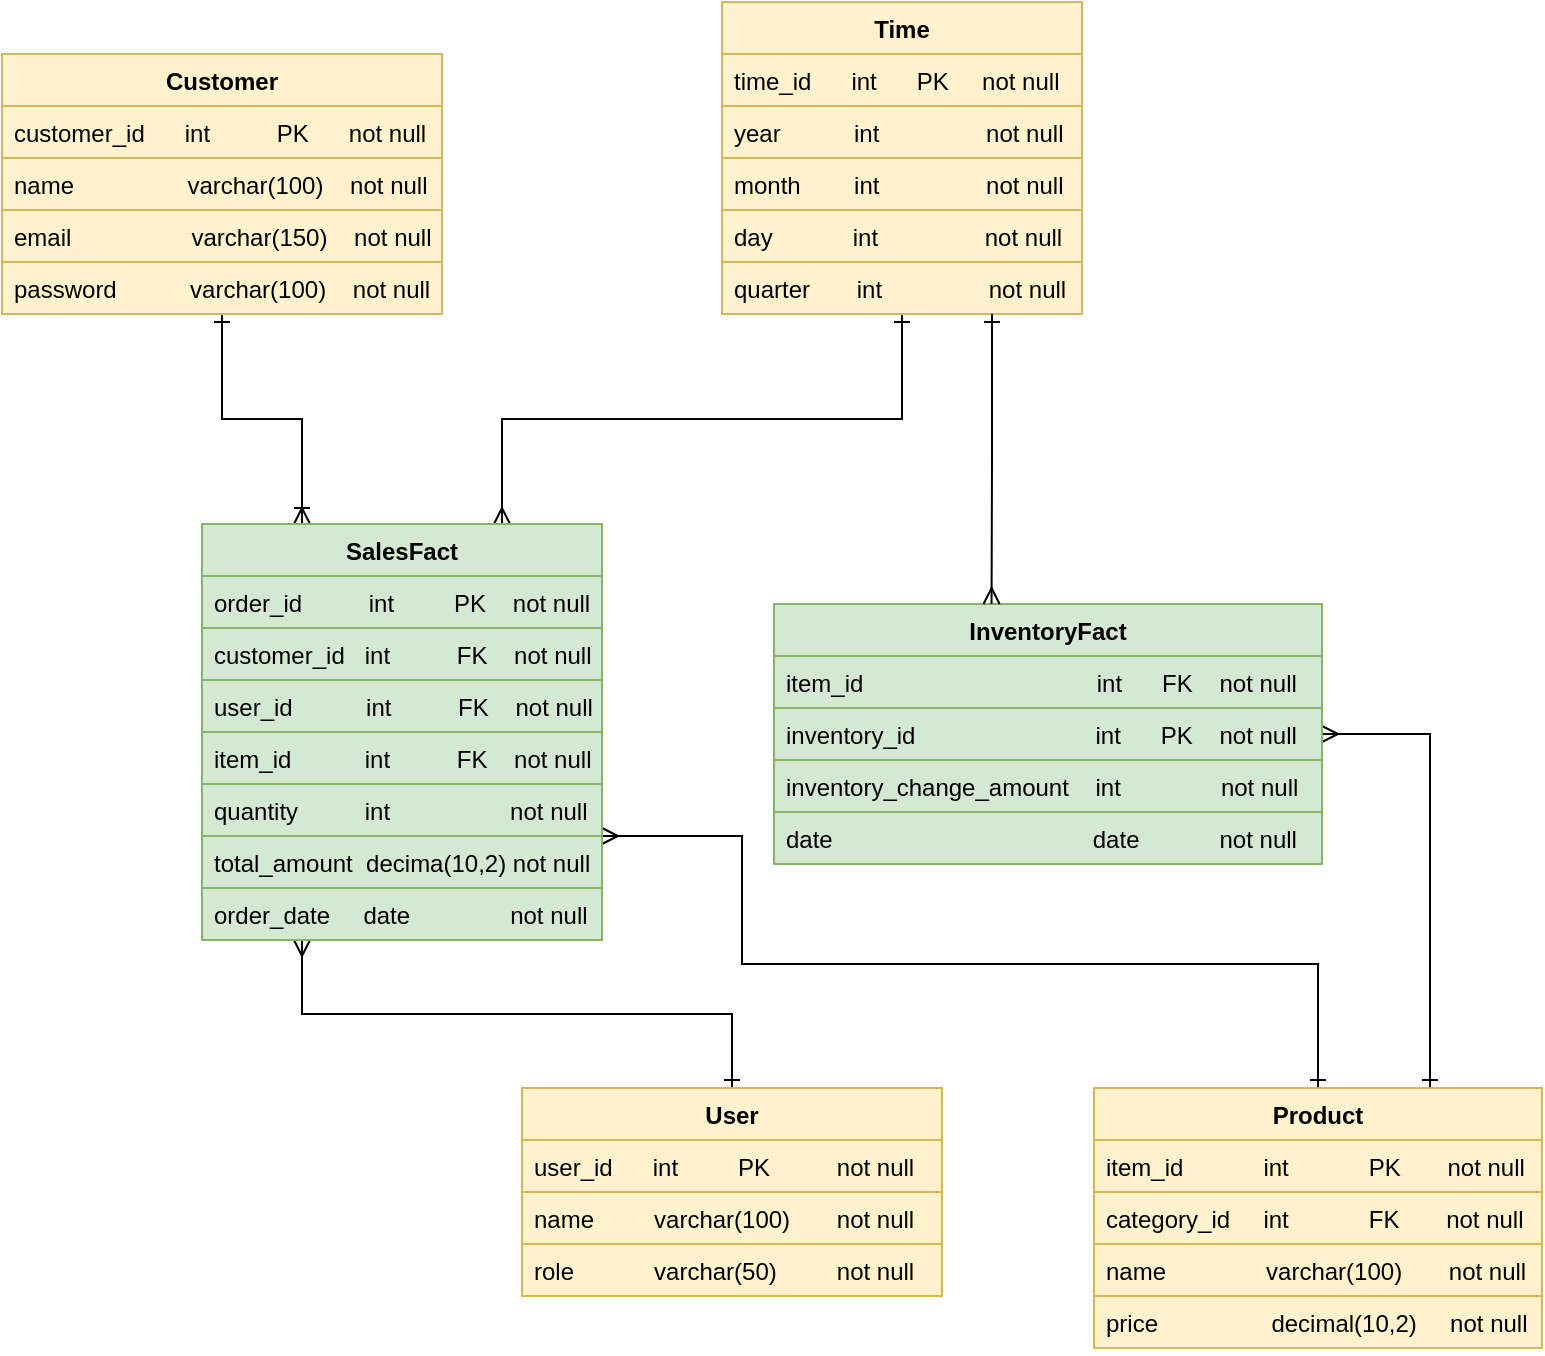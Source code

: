 <mxfile version="24.8.8">
  <diagram name="Страница-1" id="knuscdD0No3bj2cADmz1">
    <mxGraphModel dx="1084" dy="1238" grid="1" gridSize="10" guides="1" tooltips="1" connect="1" arrows="1" fold="1" page="1" pageScale="1" pageWidth="827" pageHeight="1169" math="0" shadow="0">
      <root>
        <mxCell id="0" />
        <mxCell id="1" parent="0" />
        <mxCell id="UH1XhveD88pA8ASzbK9S-45" style="edgeStyle=orthogonalEdgeStyle;rounded=0;orthogonalLoop=1;jettySize=auto;html=1;entryX=0.25;entryY=0;entryDx=0;entryDy=0;startArrow=ERone;startFill=0;endArrow=ERoneToMany;endFill=0;" edge="1" parent="1" source="UH1XhveD88pA8ASzbK9S-8" target="UH1XhveD88pA8ASzbK9S-32">
          <mxGeometry relative="1" as="geometry" />
        </mxCell>
        <mxCell id="UH1XhveD88pA8ASzbK9S-8" value="Customer" style="swimlane;fontStyle=1;align=center;verticalAlign=top;childLayout=stackLayout;horizontal=1;startSize=26;horizontalStack=0;resizeParent=1;resizeParentMax=0;resizeLast=0;collapsible=1;marginBottom=0;whiteSpace=wrap;html=1;fillColor=#fff2cc;strokeColor=#d6b656;" vertex="1" parent="1">
          <mxGeometry x="30" y="85" width="220" height="130" as="geometry" />
        </mxCell>
        <mxCell id="UH1XhveD88pA8ASzbK9S-9" value="customer_id&amp;nbsp; &amp;nbsp; &amp;nbsp; int&amp;nbsp; &amp;nbsp; &amp;nbsp; &amp;nbsp; &amp;nbsp; PK&amp;nbsp; &amp;nbsp; &amp;nbsp; not null" style="text;strokeColor=#d6b656;fillColor=#fff2cc;align=left;verticalAlign=top;spacingLeft=4;spacingRight=4;overflow=hidden;rotatable=0;points=[[0,0.5],[1,0.5]];portConstraint=eastwest;whiteSpace=wrap;html=1;" vertex="1" parent="UH1XhveD88pA8ASzbK9S-8">
          <mxGeometry y="26" width="220" height="26" as="geometry" />
        </mxCell>
        <mxCell id="UH1XhveD88pA8ASzbK9S-11" value="name&amp;nbsp; &amp;nbsp; &amp;nbsp; &amp;nbsp; &amp;nbsp; &amp;nbsp; &amp;nbsp; &amp;nbsp; &amp;nbsp;varchar(100)&amp;nbsp; &amp;nbsp; not null" style="text;strokeColor=#d6b656;fillColor=#fff2cc;align=left;verticalAlign=top;spacingLeft=4;spacingRight=4;overflow=hidden;rotatable=0;points=[[0,0.5],[1,0.5]];portConstraint=eastwest;whiteSpace=wrap;html=1;" vertex="1" parent="UH1XhveD88pA8ASzbK9S-8">
          <mxGeometry y="52" width="220" height="26" as="geometry" />
        </mxCell>
        <mxCell id="UH1XhveD88pA8ASzbK9S-12" value="email&amp;nbsp; &amp;nbsp; &amp;nbsp; &amp;nbsp; &amp;nbsp; &amp;nbsp; &amp;nbsp; &amp;nbsp; &amp;nbsp; varchar(150)&amp;nbsp; &amp;nbsp; not null&lt;div&gt;&lt;br&gt;&lt;/div&gt;" style="text;strokeColor=#d6b656;fillColor=#fff2cc;align=left;verticalAlign=top;spacingLeft=4;spacingRight=4;overflow=hidden;rotatable=0;points=[[0,0.5],[1,0.5]];portConstraint=eastwest;whiteSpace=wrap;html=1;" vertex="1" parent="UH1XhveD88pA8ASzbK9S-8">
          <mxGeometry y="78" width="220" height="26" as="geometry" />
        </mxCell>
        <mxCell id="UH1XhveD88pA8ASzbK9S-13" value="&lt;div&gt;password&amp;nbsp; &amp;nbsp; &amp;nbsp; &amp;nbsp; &amp;nbsp; &amp;nbsp;&lt;span style=&quot;background-color: initial;&quot;&gt;varchar(100)&amp;nbsp; &amp;nbsp; not null&lt;/span&gt;&lt;/div&gt;" style="text;strokeColor=#d6b656;fillColor=#fff2cc;align=left;verticalAlign=top;spacingLeft=4;spacingRight=4;overflow=hidden;rotatable=0;points=[[0,0.5],[1,0.5]];portConstraint=eastwest;whiteSpace=wrap;html=1;" vertex="1" parent="UH1XhveD88pA8ASzbK9S-8">
          <mxGeometry y="104" width="220" height="26" as="geometry" />
        </mxCell>
        <mxCell id="UH1XhveD88pA8ASzbK9S-51" style="edgeStyle=orthogonalEdgeStyle;rounded=0;orthogonalLoop=1;jettySize=auto;html=1;exitX=0.5;exitY=1;exitDx=0;exitDy=0;entryX=0.75;entryY=0;entryDx=0;entryDy=0;startArrow=ERone;startFill=0;endArrow=ERmany;endFill=0;" edge="1" parent="1" source="UH1XhveD88pA8ASzbK9S-14" target="UH1XhveD88pA8ASzbK9S-32">
          <mxGeometry relative="1" as="geometry" />
        </mxCell>
        <mxCell id="UH1XhveD88pA8ASzbK9S-14" value="Time" style="swimlane;fontStyle=1;align=center;verticalAlign=top;childLayout=stackLayout;horizontal=1;startSize=26;horizontalStack=0;resizeParent=1;resizeParentMax=0;resizeLast=0;collapsible=1;marginBottom=0;whiteSpace=wrap;html=1;fillColor=#fff2cc;strokeColor=#d6b656;" vertex="1" parent="1">
          <mxGeometry x="390" y="59" width="180" height="156" as="geometry" />
        </mxCell>
        <mxCell id="UH1XhveD88pA8ASzbK9S-15" value="time_id&amp;nbsp; &amp;nbsp; &amp;nbsp; int&amp;nbsp; &amp;nbsp; &amp;nbsp; PK&amp;nbsp; &amp;nbsp; &amp;nbsp;not null" style="text;strokeColor=#d6b656;fillColor=#fff2cc;align=left;verticalAlign=top;spacingLeft=4;spacingRight=4;overflow=hidden;rotatable=0;points=[[0,0.5],[1,0.5]];portConstraint=eastwest;whiteSpace=wrap;html=1;" vertex="1" parent="UH1XhveD88pA8ASzbK9S-14">
          <mxGeometry y="26" width="180" height="26" as="geometry" />
        </mxCell>
        <mxCell id="UH1XhveD88pA8ASzbK9S-16" value="year&amp;nbsp; &amp;nbsp; &amp;nbsp; &amp;nbsp; &amp;nbsp; &amp;nbsp;int&amp;nbsp; &amp;nbsp; &amp;nbsp; &amp;nbsp; &amp;nbsp; &amp;nbsp; &amp;nbsp; &amp;nbsp; not null" style="text;strokeColor=#d6b656;fillColor=#fff2cc;align=left;verticalAlign=top;spacingLeft=4;spacingRight=4;overflow=hidden;rotatable=0;points=[[0,0.5],[1,0.5]];portConstraint=eastwest;whiteSpace=wrap;html=1;" vertex="1" parent="UH1XhveD88pA8ASzbK9S-14">
          <mxGeometry y="52" width="180" height="26" as="geometry" />
        </mxCell>
        <mxCell id="UH1XhveD88pA8ASzbK9S-17" value="&lt;div&gt;month&amp;nbsp; &amp;nbsp; &amp;nbsp; &amp;nbsp;&amp;nbsp;&lt;span style=&quot;background-color: initial;&quot;&gt;int&amp;nbsp; &amp;nbsp; &amp;nbsp; &amp;nbsp; &amp;nbsp; &amp;nbsp; &amp;nbsp; &amp;nbsp; not null&lt;/span&gt;&lt;/div&gt;" style="text;strokeColor=#d6b656;fillColor=#fff2cc;align=left;verticalAlign=top;spacingLeft=4;spacingRight=4;overflow=hidden;rotatable=0;points=[[0,0.5],[1,0.5]];portConstraint=eastwest;whiteSpace=wrap;html=1;" vertex="1" parent="UH1XhveD88pA8ASzbK9S-14">
          <mxGeometry y="78" width="180" height="26" as="geometry" />
        </mxCell>
        <mxCell id="UH1XhveD88pA8ASzbK9S-18" value="&lt;div&gt;day&amp;nbsp; &amp;nbsp; &amp;nbsp; &amp;nbsp; &amp;nbsp; &amp;nbsp;&amp;nbsp;&lt;span style=&quot;background-color: initial;&quot;&gt;int&amp;nbsp; &amp;nbsp; &amp;nbsp; &amp;nbsp; &amp;nbsp; &amp;nbsp; &amp;nbsp; &amp;nbsp; not null&lt;/span&gt;&lt;/div&gt;" style="text;strokeColor=#d6b656;fillColor=#fff2cc;align=left;verticalAlign=top;spacingLeft=4;spacingRight=4;overflow=hidden;rotatable=0;points=[[0,0.5],[1,0.5]];portConstraint=eastwest;whiteSpace=wrap;html=1;" vertex="1" parent="UH1XhveD88pA8ASzbK9S-14">
          <mxGeometry y="104" width="180" height="26" as="geometry" />
        </mxCell>
        <mxCell id="UH1XhveD88pA8ASzbK9S-19" value="&lt;div&gt;quarter&amp;nbsp; &amp;nbsp; &amp;nbsp; &amp;nbsp;&lt;span style=&quot;background-color: initial;&quot;&gt;int&amp;nbsp; &amp;nbsp; &amp;nbsp; &amp;nbsp; &amp;nbsp; &amp;nbsp; &amp;nbsp; &amp;nbsp; not null&lt;/span&gt;&lt;/div&gt;" style="text;strokeColor=#d6b656;fillColor=#fff2cc;align=left;verticalAlign=top;spacingLeft=4;spacingRight=4;overflow=hidden;rotatable=0;points=[[0,0.5],[1,0.5]];portConstraint=eastwest;whiteSpace=wrap;html=1;" vertex="1" parent="UH1XhveD88pA8ASzbK9S-14">
          <mxGeometry y="130" width="180" height="26" as="geometry" />
        </mxCell>
        <mxCell id="UH1XhveD88pA8ASzbK9S-50" style="edgeStyle=orthogonalEdgeStyle;rounded=0;orthogonalLoop=1;jettySize=auto;html=1;entryX=1;entryY=0.75;entryDx=0;entryDy=0;startArrow=ERone;startFill=0;endArrow=ERmany;endFill=0;" edge="1" parent="1" source="UH1XhveD88pA8ASzbK9S-20" target="UH1XhveD88pA8ASzbK9S-32">
          <mxGeometry relative="1" as="geometry">
            <Array as="points">
              <mxPoint x="688" y="540" />
              <mxPoint x="400" y="540" />
              <mxPoint x="400" y="476" />
            </Array>
          </mxGeometry>
        </mxCell>
        <mxCell id="UH1XhveD88pA8ASzbK9S-53" style="edgeStyle=orthogonalEdgeStyle;rounded=0;orthogonalLoop=1;jettySize=auto;html=1;exitX=0.75;exitY=0;exitDx=0;exitDy=0;entryX=1;entryY=0.5;entryDx=0;entryDy=0;startArrow=ERone;startFill=0;endArrow=ERmany;endFill=0;" edge="1" parent="1" source="UH1XhveD88pA8ASzbK9S-20" target="UH1XhveD88pA8ASzbK9S-40">
          <mxGeometry relative="1" as="geometry" />
        </mxCell>
        <mxCell id="UH1XhveD88pA8ASzbK9S-20" value="Product" style="swimlane;fontStyle=1;align=center;verticalAlign=top;childLayout=stackLayout;horizontal=1;startSize=26;horizontalStack=0;resizeParent=1;resizeParentMax=0;resizeLast=0;collapsible=1;marginBottom=0;whiteSpace=wrap;html=1;fillColor=#fff2cc;strokeColor=#d6b656;" vertex="1" parent="1">
          <mxGeometry x="576" y="602" width="224" height="130" as="geometry" />
        </mxCell>
        <mxCell id="UH1XhveD88pA8ASzbK9S-21" value="item_id&amp;nbsp; &amp;nbsp; &amp;nbsp; &amp;nbsp; &amp;nbsp; &amp;nbsp; int&amp;nbsp; &amp;nbsp; &amp;nbsp; &amp;nbsp; &amp;nbsp; &amp;nbsp; PK&amp;nbsp; &amp;nbsp; &amp;nbsp; &amp;nbsp;not null&amp;nbsp;" style="text;strokeColor=#d6b656;fillColor=#fff2cc;align=left;verticalAlign=top;spacingLeft=4;spacingRight=4;overflow=hidden;rotatable=0;points=[[0,0.5],[1,0.5]];portConstraint=eastwest;whiteSpace=wrap;html=1;" vertex="1" parent="UH1XhveD88pA8ASzbK9S-20">
          <mxGeometry y="26" width="224" height="26" as="geometry" />
        </mxCell>
        <mxCell id="UH1XhveD88pA8ASzbK9S-22" value="category_id&amp;nbsp; &amp;nbsp; &amp;nbsp;int&amp;nbsp; &amp;nbsp; &amp;nbsp; &amp;nbsp; &amp;nbsp; &amp;nbsp; FK&amp;nbsp; &amp;nbsp; &amp;nbsp; &amp;nbsp;not null" style="text;strokeColor=#d6b656;fillColor=#fff2cc;align=left;verticalAlign=top;spacingLeft=4;spacingRight=4;overflow=hidden;rotatable=0;points=[[0,0.5],[1,0.5]];portConstraint=eastwest;whiteSpace=wrap;html=1;" vertex="1" parent="UH1XhveD88pA8ASzbK9S-20">
          <mxGeometry y="52" width="224" height="26" as="geometry" />
        </mxCell>
        <mxCell id="UH1XhveD88pA8ASzbK9S-23" value="&lt;div&gt;name&amp;nbsp; &amp;nbsp; &amp;nbsp; &amp;nbsp; &amp;nbsp; &amp;nbsp; &amp;nbsp; &amp;nbsp;&lt;span style=&quot;background-color: initial;&quot;&gt;varchar(100)&amp;nbsp; &amp;nbsp; &amp;nbsp; &amp;nbsp;not null&lt;/span&gt;&lt;/div&gt;" style="text;strokeColor=#d6b656;fillColor=#fff2cc;align=left;verticalAlign=top;spacingLeft=4;spacingRight=4;overflow=hidden;rotatable=0;points=[[0,0.5],[1,0.5]];portConstraint=eastwest;whiteSpace=wrap;html=1;" vertex="1" parent="UH1XhveD88pA8ASzbK9S-20">
          <mxGeometry y="78" width="224" height="26" as="geometry" />
        </mxCell>
        <mxCell id="UH1XhveD88pA8ASzbK9S-24" value="&lt;div&gt;price&amp;nbsp; &amp;nbsp; &amp;nbsp; &amp;nbsp; &amp;nbsp; &amp;nbsp; &amp;nbsp; &amp;nbsp; &amp;nbsp;decimal(10,2)&amp;nbsp; &amp;nbsp; &amp;nbsp;not null&lt;/div&gt;" style="text;strokeColor=#d6b656;fillColor=#fff2cc;align=left;verticalAlign=top;spacingLeft=4;spacingRight=4;overflow=hidden;rotatable=0;points=[[0,0.5],[1,0.5]];portConstraint=eastwest;whiteSpace=wrap;html=1;" vertex="1" parent="UH1XhveD88pA8ASzbK9S-20">
          <mxGeometry y="104" width="224" height="26" as="geometry" />
        </mxCell>
        <mxCell id="UH1XhveD88pA8ASzbK9S-48" style="edgeStyle=orthogonalEdgeStyle;rounded=0;orthogonalLoop=1;jettySize=auto;html=1;entryX=0.25;entryY=1;entryDx=0;entryDy=0;startArrow=ERone;startFill=0;endArrow=ERmany;endFill=0;" edge="1" parent="1" source="UH1XhveD88pA8ASzbK9S-26" target="UH1XhveD88pA8ASzbK9S-32">
          <mxGeometry relative="1" as="geometry" />
        </mxCell>
        <mxCell id="UH1XhveD88pA8ASzbK9S-26" value="User" style="swimlane;fontStyle=1;align=center;verticalAlign=top;childLayout=stackLayout;horizontal=1;startSize=26;horizontalStack=0;resizeParent=1;resizeParentMax=0;resizeLast=0;collapsible=1;marginBottom=0;whiteSpace=wrap;html=1;fillColor=#fff2cc;strokeColor=#d6b656;" vertex="1" parent="1">
          <mxGeometry x="290" y="602" width="210" height="104" as="geometry" />
        </mxCell>
        <mxCell id="UH1XhveD88pA8ASzbK9S-27" value="user_id&amp;nbsp; &amp;nbsp; &amp;nbsp; int&amp;nbsp; &amp;nbsp; &amp;nbsp; &amp;nbsp; &amp;nbsp;PK&amp;nbsp; &amp;nbsp; &amp;nbsp; &amp;nbsp; &amp;nbsp; not null" style="text;strokeColor=#d6b656;fillColor=#fff2cc;align=left;verticalAlign=top;spacingLeft=4;spacingRight=4;overflow=hidden;rotatable=0;points=[[0,0.5],[1,0.5]];portConstraint=eastwest;whiteSpace=wrap;html=1;" vertex="1" parent="UH1XhveD88pA8ASzbK9S-26">
          <mxGeometry y="26" width="210" height="26" as="geometry" />
        </mxCell>
        <mxCell id="UH1XhveD88pA8ASzbK9S-28" value="name&amp;nbsp; &amp;nbsp; &amp;nbsp; &amp;nbsp; &amp;nbsp;varchar(100)&amp;nbsp; &amp;nbsp; &amp;nbsp; &amp;nbsp;not null" style="text;strokeColor=#d6b656;fillColor=#fff2cc;align=left;verticalAlign=top;spacingLeft=4;spacingRight=4;overflow=hidden;rotatable=0;points=[[0,0.5],[1,0.5]];portConstraint=eastwest;whiteSpace=wrap;html=1;" vertex="1" parent="UH1XhveD88pA8ASzbK9S-26">
          <mxGeometry y="52" width="210" height="26" as="geometry" />
        </mxCell>
        <mxCell id="UH1XhveD88pA8ASzbK9S-29" value="&lt;div&gt;role&amp;nbsp; &amp;nbsp; &amp;nbsp; &amp;nbsp; &amp;nbsp; &amp;nbsp; &lt;span style=&quot;background-color: initial;&quot;&gt;varchar(50)&amp;nbsp; &amp;nbsp; &amp;nbsp; &amp;nbsp; &amp;nbsp;not null&lt;/span&gt;&lt;/div&gt;" style="text;strokeColor=#d6b656;fillColor=#fff2cc;align=left;verticalAlign=top;spacingLeft=4;spacingRight=4;overflow=hidden;rotatable=0;points=[[0,0.5],[1,0.5]];portConstraint=eastwest;whiteSpace=wrap;html=1;" vertex="1" parent="UH1XhveD88pA8ASzbK9S-26">
          <mxGeometry y="78" width="210" height="26" as="geometry" />
        </mxCell>
        <mxCell id="UH1XhveD88pA8ASzbK9S-32" value="SalesFact" style="swimlane;fontStyle=1;align=center;verticalAlign=top;childLayout=stackLayout;horizontal=1;startSize=26;horizontalStack=0;resizeParent=1;resizeParentMax=0;resizeLast=0;collapsible=1;marginBottom=0;whiteSpace=wrap;html=1;fillColor=#d5e8d4;strokeColor=#82b366;" vertex="1" parent="1">
          <mxGeometry x="130" y="320" width="200" height="208" as="geometry" />
        </mxCell>
        <mxCell id="UH1XhveD88pA8ASzbK9S-33" value="order_id&amp;nbsp; &amp;nbsp; &amp;nbsp; &amp;nbsp; &amp;nbsp; int&amp;nbsp; &amp;nbsp; &amp;nbsp; &amp;nbsp; &amp;nbsp;PK&amp;nbsp; &amp;nbsp; not null" style="text;strokeColor=#82b366;fillColor=#d5e8d4;align=left;verticalAlign=top;spacingLeft=4;spacingRight=4;overflow=hidden;rotatable=0;points=[[0,0.5],[1,0.5]];portConstraint=eastwest;whiteSpace=wrap;html=1;" vertex="1" parent="UH1XhveD88pA8ASzbK9S-32">
          <mxGeometry y="26" width="200" height="26" as="geometry" />
        </mxCell>
        <mxCell id="UH1XhveD88pA8ASzbK9S-34" value="customer_id&amp;nbsp; &amp;nbsp;int&amp;nbsp; &amp;nbsp; &amp;nbsp; &amp;nbsp; &amp;nbsp; FK&amp;nbsp; &amp;nbsp; not null" style="text;strokeColor=#82b366;fillColor=#d5e8d4;align=left;verticalAlign=top;spacingLeft=4;spacingRight=4;overflow=hidden;rotatable=0;points=[[0,0.5],[1,0.5]];portConstraint=eastwest;whiteSpace=wrap;html=1;" vertex="1" parent="UH1XhveD88pA8ASzbK9S-32">
          <mxGeometry y="52" width="200" height="26" as="geometry" />
        </mxCell>
        <mxCell id="UH1XhveD88pA8ASzbK9S-35" value="&lt;div&gt;user_id&amp;nbsp; &amp;nbsp; &amp;nbsp; &amp;nbsp; &amp;nbsp; &amp;nbsp;&lt;span style=&quot;background-color: initial;&quot;&gt;int&amp;nbsp; &amp;nbsp; &amp;nbsp; &amp;nbsp; &amp;nbsp; FK&amp;nbsp; &amp;nbsp; not null&lt;/span&gt;&lt;/div&gt;" style="text;strokeColor=#82b366;fillColor=#d5e8d4;align=left;verticalAlign=top;spacingLeft=4;spacingRight=4;overflow=hidden;rotatable=0;points=[[0,0.5],[1,0.5]];portConstraint=eastwest;whiteSpace=wrap;html=1;" vertex="1" parent="UH1XhveD88pA8ASzbK9S-32">
          <mxGeometry y="78" width="200" height="26" as="geometry" />
        </mxCell>
        <mxCell id="UH1XhveD88pA8ASzbK9S-36" value="&lt;div&gt;item_id&amp;nbsp; &amp;nbsp; &amp;nbsp; &amp;nbsp; &amp;nbsp; &amp;nbsp;&lt;span style=&quot;background-color: initial;&quot;&gt;int&amp;nbsp; &amp;nbsp; &amp;nbsp; &amp;nbsp; &amp;nbsp; FK&amp;nbsp; &amp;nbsp; not null&lt;/span&gt;&lt;/div&gt;" style="text;strokeColor=#82b366;fillColor=#d5e8d4;align=left;verticalAlign=top;spacingLeft=4;spacingRight=4;overflow=hidden;rotatable=0;points=[[0,0.5],[1,0.5]];portConstraint=eastwest;whiteSpace=wrap;html=1;" vertex="1" parent="UH1XhveD88pA8ASzbK9S-32">
          <mxGeometry y="104" width="200" height="26" as="geometry" />
        </mxCell>
        <mxCell id="UH1XhveD88pA8ASzbK9S-37" value="&lt;div&gt;quantity&amp;nbsp; &amp;nbsp; &amp;nbsp; &amp;nbsp; &amp;nbsp;&amp;nbsp;&lt;span style=&quot;background-color: initial;&quot;&gt;int&amp;nbsp; &amp;nbsp; &amp;nbsp; &amp;nbsp; &amp;nbsp; &amp;nbsp; &amp;nbsp; &amp;nbsp; &amp;nbsp; not null&lt;/span&gt;&lt;/div&gt;" style="text;strokeColor=#82b366;fillColor=#d5e8d4;align=left;verticalAlign=top;spacingLeft=4;spacingRight=4;overflow=hidden;rotatable=0;points=[[0,0.5],[1,0.5]];portConstraint=eastwest;whiteSpace=wrap;html=1;" vertex="1" parent="UH1XhveD88pA8ASzbK9S-32">
          <mxGeometry y="130" width="200" height="26" as="geometry" />
        </mxCell>
        <mxCell id="UH1XhveD88pA8ASzbK9S-38" value="&lt;div&gt;total_amount&amp;nbsp; decima(10,2) not null&lt;/div&gt;" style="text;strokeColor=#82b366;fillColor=#d5e8d4;align=left;verticalAlign=top;spacingLeft=4;spacingRight=4;overflow=hidden;rotatable=0;points=[[0,0.5],[1,0.5]];portConstraint=eastwest;whiteSpace=wrap;html=1;" vertex="1" parent="UH1XhveD88pA8ASzbK9S-32">
          <mxGeometry y="156" width="200" height="26" as="geometry" />
        </mxCell>
        <mxCell id="UH1XhveD88pA8ASzbK9S-39" value="&lt;div&gt;order_date&amp;nbsp; &amp;nbsp; &amp;nbsp;date&amp;nbsp; &amp;nbsp; &amp;nbsp; &amp;nbsp; &amp;nbsp; &amp;nbsp; &amp;nbsp; &amp;nbsp;not null&lt;/div&gt;" style="text;strokeColor=#82b366;fillColor=#d5e8d4;align=left;verticalAlign=top;spacingLeft=4;spacingRight=4;overflow=hidden;rotatable=0;points=[[0,0.5],[1,0.5]];portConstraint=eastwest;whiteSpace=wrap;html=1;" vertex="1" parent="UH1XhveD88pA8ASzbK9S-32">
          <mxGeometry y="182" width="200" height="26" as="geometry" />
        </mxCell>
        <mxCell id="UH1XhveD88pA8ASzbK9S-40" value="InventoryFact" style="swimlane;fontStyle=1;align=center;verticalAlign=top;childLayout=stackLayout;horizontal=1;startSize=26;horizontalStack=0;resizeParent=1;resizeParentMax=0;resizeLast=0;collapsible=1;marginBottom=0;whiteSpace=wrap;html=1;fillColor=#d5e8d4;strokeColor=#82b366;" vertex="1" parent="1">
          <mxGeometry x="416" y="360" width="274" height="130" as="geometry" />
        </mxCell>
        <mxCell id="UH1XhveD88pA8ASzbK9S-41" value="item_id&amp;nbsp; &amp;nbsp; &amp;nbsp; &amp;nbsp; &amp;nbsp; &amp;nbsp; &amp;nbsp; &amp;nbsp; &amp;nbsp; &amp;nbsp; &amp;nbsp; &amp;nbsp; &amp;nbsp; &amp;nbsp; &amp;nbsp; &amp;nbsp; &amp;nbsp; &amp;nbsp;int&amp;nbsp; &amp;nbsp; &amp;nbsp; FK&amp;nbsp; &amp;nbsp; not null&amp;nbsp;&amp;nbsp; &amp;nbsp; &amp;nbsp; &amp;nbsp; &amp;nbsp; &amp;nbsp; &amp;nbsp; &amp;nbsp; &amp;nbsp; &amp;nbsp;&amp;nbsp;" style="text;strokeColor=#82b366;fillColor=#d5e8d4;align=left;verticalAlign=top;spacingLeft=4;spacingRight=4;overflow=hidden;rotatable=0;points=[[0,0.5],[1,0.5]];portConstraint=eastwest;whiteSpace=wrap;html=1;" vertex="1" parent="UH1XhveD88pA8ASzbK9S-40">
          <mxGeometry y="26" width="274" height="26" as="geometry" />
        </mxCell>
        <mxCell id="UH1XhveD88pA8ASzbK9S-44" value="inventory_id&amp;nbsp; &amp;nbsp; &amp;nbsp; &amp;nbsp; &amp;nbsp; &amp;nbsp; &amp;nbsp; &amp;nbsp; &amp;nbsp; &amp;nbsp; &amp;nbsp; &amp;nbsp; &amp;nbsp; &amp;nbsp;int&amp;nbsp; &amp;nbsp; &amp;nbsp; PK&amp;nbsp; &amp;nbsp; not null&amp;nbsp;&amp;nbsp; &amp;nbsp; &amp;nbsp; &amp;nbsp; &amp;nbsp; &amp;nbsp; &amp;nbsp; &amp;nbsp; &amp;nbsp; &amp;nbsp; &amp;nbsp;&amp;nbsp;" style="text;strokeColor=#82b366;fillColor=#d5e8d4;align=left;verticalAlign=top;spacingLeft=4;spacingRight=4;overflow=hidden;rotatable=0;points=[[0,0.5],[1,0.5]];portConstraint=eastwest;whiteSpace=wrap;html=1;" vertex="1" parent="UH1XhveD88pA8ASzbK9S-40">
          <mxGeometry y="52" width="274" height="26" as="geometry" />
        </mxCell>
        <mxCell id="UH1XhveD88pA8ASzbK9S-42" value="inventory_change_amount&amp;nbsp; &amp;nbsp; int&amp;nbsp; &amp;nbsp; &amp;nbsp; &amp;nbsp; &amp;nbsp; &amp;nbsp; &amp;nbsp; &amp;nbsp;not null" style="text;strokeColor=#82b366;fillColor=#d5e8d4;align=left;verticalAlign=top;spacingLeft=4;spacingRight=4;overflow=hidden;rotatable=0;points=[[0,0.5],[1,0.5]];portConstraint=eastwest;whiteSpace=wrap;html=1;" vertex="1" parent="UH1XhveD88pA8ASzbK9S-40">
          <mxGeometry y="78" width="274" height="26" as="geometry" />
        </mxCell>
        <mxCell id="UH1XhveD88pA8ASzbK9S-43" value="&lt;div&gt;date&amp;nbsp; &amp;nbsp; &amp;nbsp; &amp;nbsp; &amp;nbsp; &amp;nbsp; &amp;nbsp; &amp;nbsp; &amp;nbsp; &amp;nbsp; &amp;nbsp; &amp;nbsp; &amp;nbsp; &amp;nbsp; &amp;nbsp; &amp;nbsp; &amp;nbsp; &amp;nbsp; &amp;nbsp; &amp;nbsp;date&amp;nbsp; &amp;nbsp; &amp;nbsp; &amp;nbsp; &amp;nbsp; &amp;nbsp;&amp;nbsp;&lt;span style=&quot;background-color: initial;&quot;&gt;not null&lt;/span&gt;&lt;/div&gt;" style="text;strokeColor=#82b366;fillColor=#d5e8d4;align=left;verticalAlign=top;spacingLeft=4;spacingRight=4;overflow=hidden;rotatable=0;points=[[0,0.5],[1,0.5]];portConstraint=eastwest;whiteSpace=wrap;html=1;" vertex="1" parent="UH1XhveD88pA8ASzbK9S-40">
          <mxGeometry y="104" width="274" height="26" as="geometry" />
        </mxCell>
        <mxCell id="UH1XhveD88pA8ASzbK9S-54" style="edgeStyle=orthogonalEdgeStyle;rounded=0;orthogonalLoop=1;jettySize=auto;html=1;exitX=0.75;exitY=1;exitDx=0;exitDy=0;entryX=0.397;entryY=0;entryDx=0;entryDy=0;entryPerimeter=0;startArrow=ERone;startFill=0;endArrow=ERmany;endFill=0;" edge="1" parent="1" source="UH1XhveD88pA8ASzbK9S-14" target="UH1XhveD88pA8ASzbK9S-40">
          <mxGeometry relative="1" as="geometry" />
        </mxCell>
      </root>
    </mxGraphModel>
  </diagram>
</mxfile>
